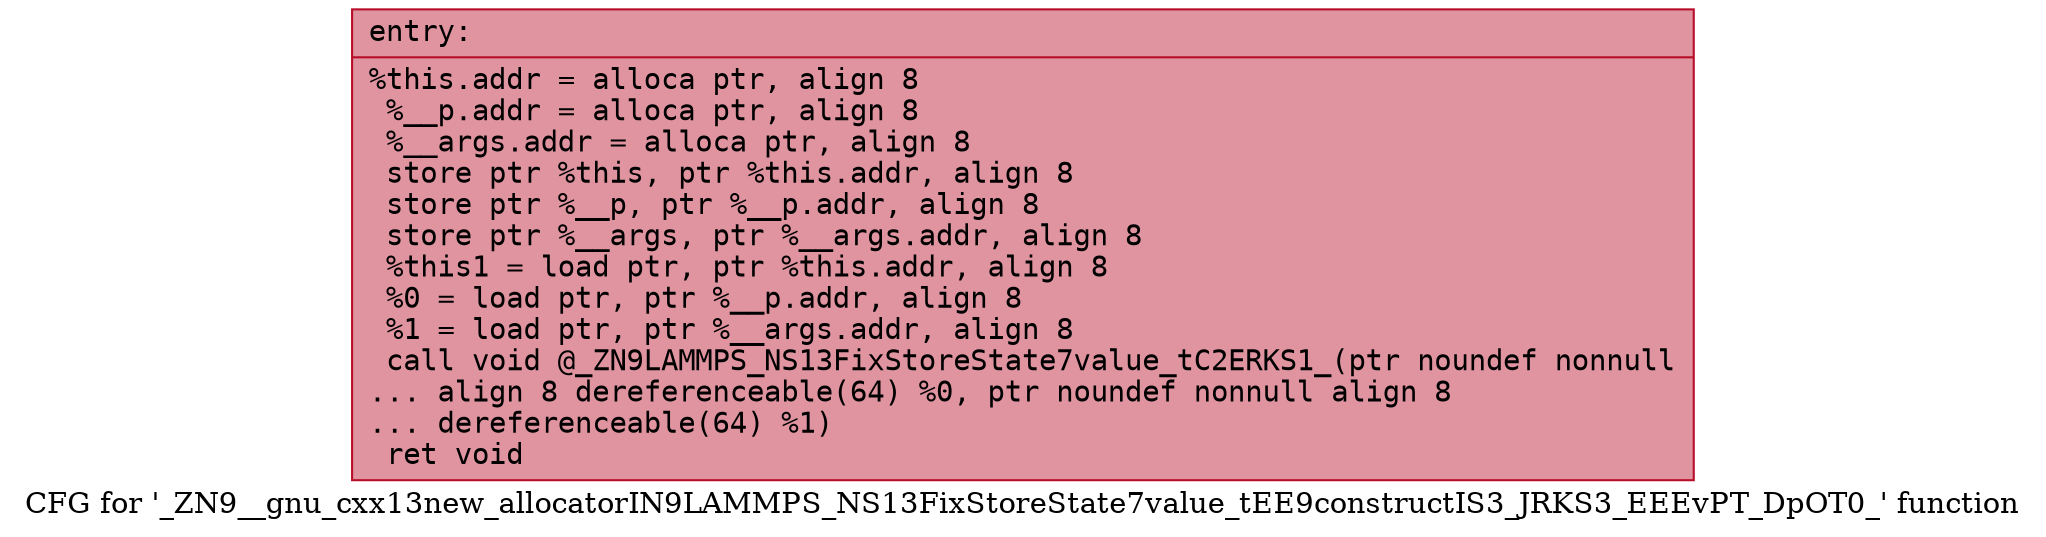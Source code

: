 digraph "CFG for '_ZN9__gnu_cxx13new_allocatorIN9LAMMPS_NS13FixStoreState7value_tEE9constructIS3_JRKS3_EEEvPT_DpOT0_' function" {
	label="CFG for '_ZN9__gnu_cxx13new_allocatorIN9LAMMPS_NS13FixStoreState7value_tEE9constructIS3_JRKS3_EEEvPT_DpOT0_' function";

	Node0x55b564ac0640 [shape=record,color="#b70d28ff", style=filled, fillcolor="#b70d2870" fontname="Courier",label="{entry:\l|  %this.addr = alloca ptr, align 8\l  %__p.addr = alloca ptr, align 8\l  %__args.addr = alloca ptr, align 8\l  store ptr %this, ptr %this.addr, align 8\l  store ptr %__p, ptr %__p.addr, align 8\l  store ptr %__args, ptr %__args.addr, align 8\l  %this1 = load ptr, ptr %this.addr, align 8\l  %0 = load ptr, ptr %__p.addr, align 8\l  %1 = load ptr, ptr %__args.addr, align 8\l  call void @_ZN9LAMMPS_NS13FixStoreState7value_tC2ERKS1_(ptr noundef nonnull\l... align 8 dereferenceable(64) %0, ptr noundef nonnull align 8\l... dereferenceable(64) %1)\l  ret void\l}"];
}
